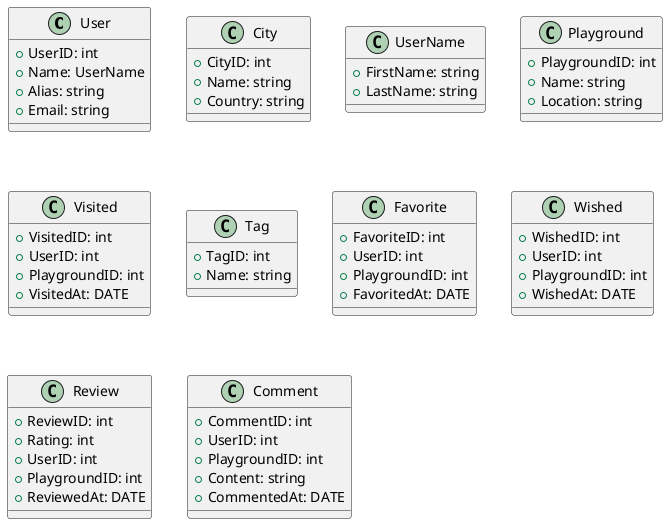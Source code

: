 @startuml class-diagram

class User {
  +UserID: int
  +Name: UserName
  +Alias: string
  +Email: string
}

class City {
  +CityID: int
  +Name: string
  +Country: string
}

class UserName {
  +FirstName: string
  +LastName: string
}

class Playground {
  +PlaygroundID: int
  +Name: string
  +Location: string
}

class Visited {
  +VisitedID: int
  +UserID: int
  +PlaygroundID: int
  +VisitedAt: DATE
}

class Tag {
  +TagID: int
  +Name: string
}

class Favorite {
  +FavoriteID: int
  +UserID: int
  +PlaygroundID: int
  +FavoritedAt: DATE
}

class Wished {
  +WishedID: int
  +UserID: int
  +PlaygroundID: int
  +WishedAt: DATE
}

class Review {
  +ReviewID: int
  +Rating: int
  +UserID: int
  +PlaygroundID: int
  +ReviewedAt: DATE
}

class Comment {
  +CommentID: int
  +UserID: int
  +PlaygroundID: int
  +Content: string
  +CommentedAt: DATE
}



@enduml